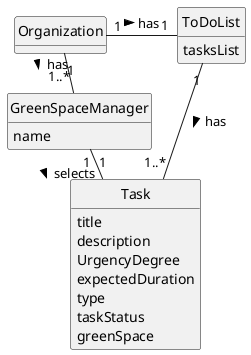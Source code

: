 @startuml
skinparam monochrome true
skinparam packageStyle rectangle
skinparam shadowing false

skinparam classAttributeIconSize 0

hide circle
hide methods

class Organization {
}

class GreenSpaceManager {
    name
}

class ToDoList {
    tasksList
}

class Task {
    title
    description
    UrgencyDegree
    expectedDuration
    type
    taskStatus
    greenSpace
}

Organization "1" - "1..*" GreenSpaceManager : has >
Organization "1" - "1" ToDoList : has >
ToDoList "1" -- "1..*" Task : has >
GreenSpaceManager "1" - "1" Task : selects >
@enduml